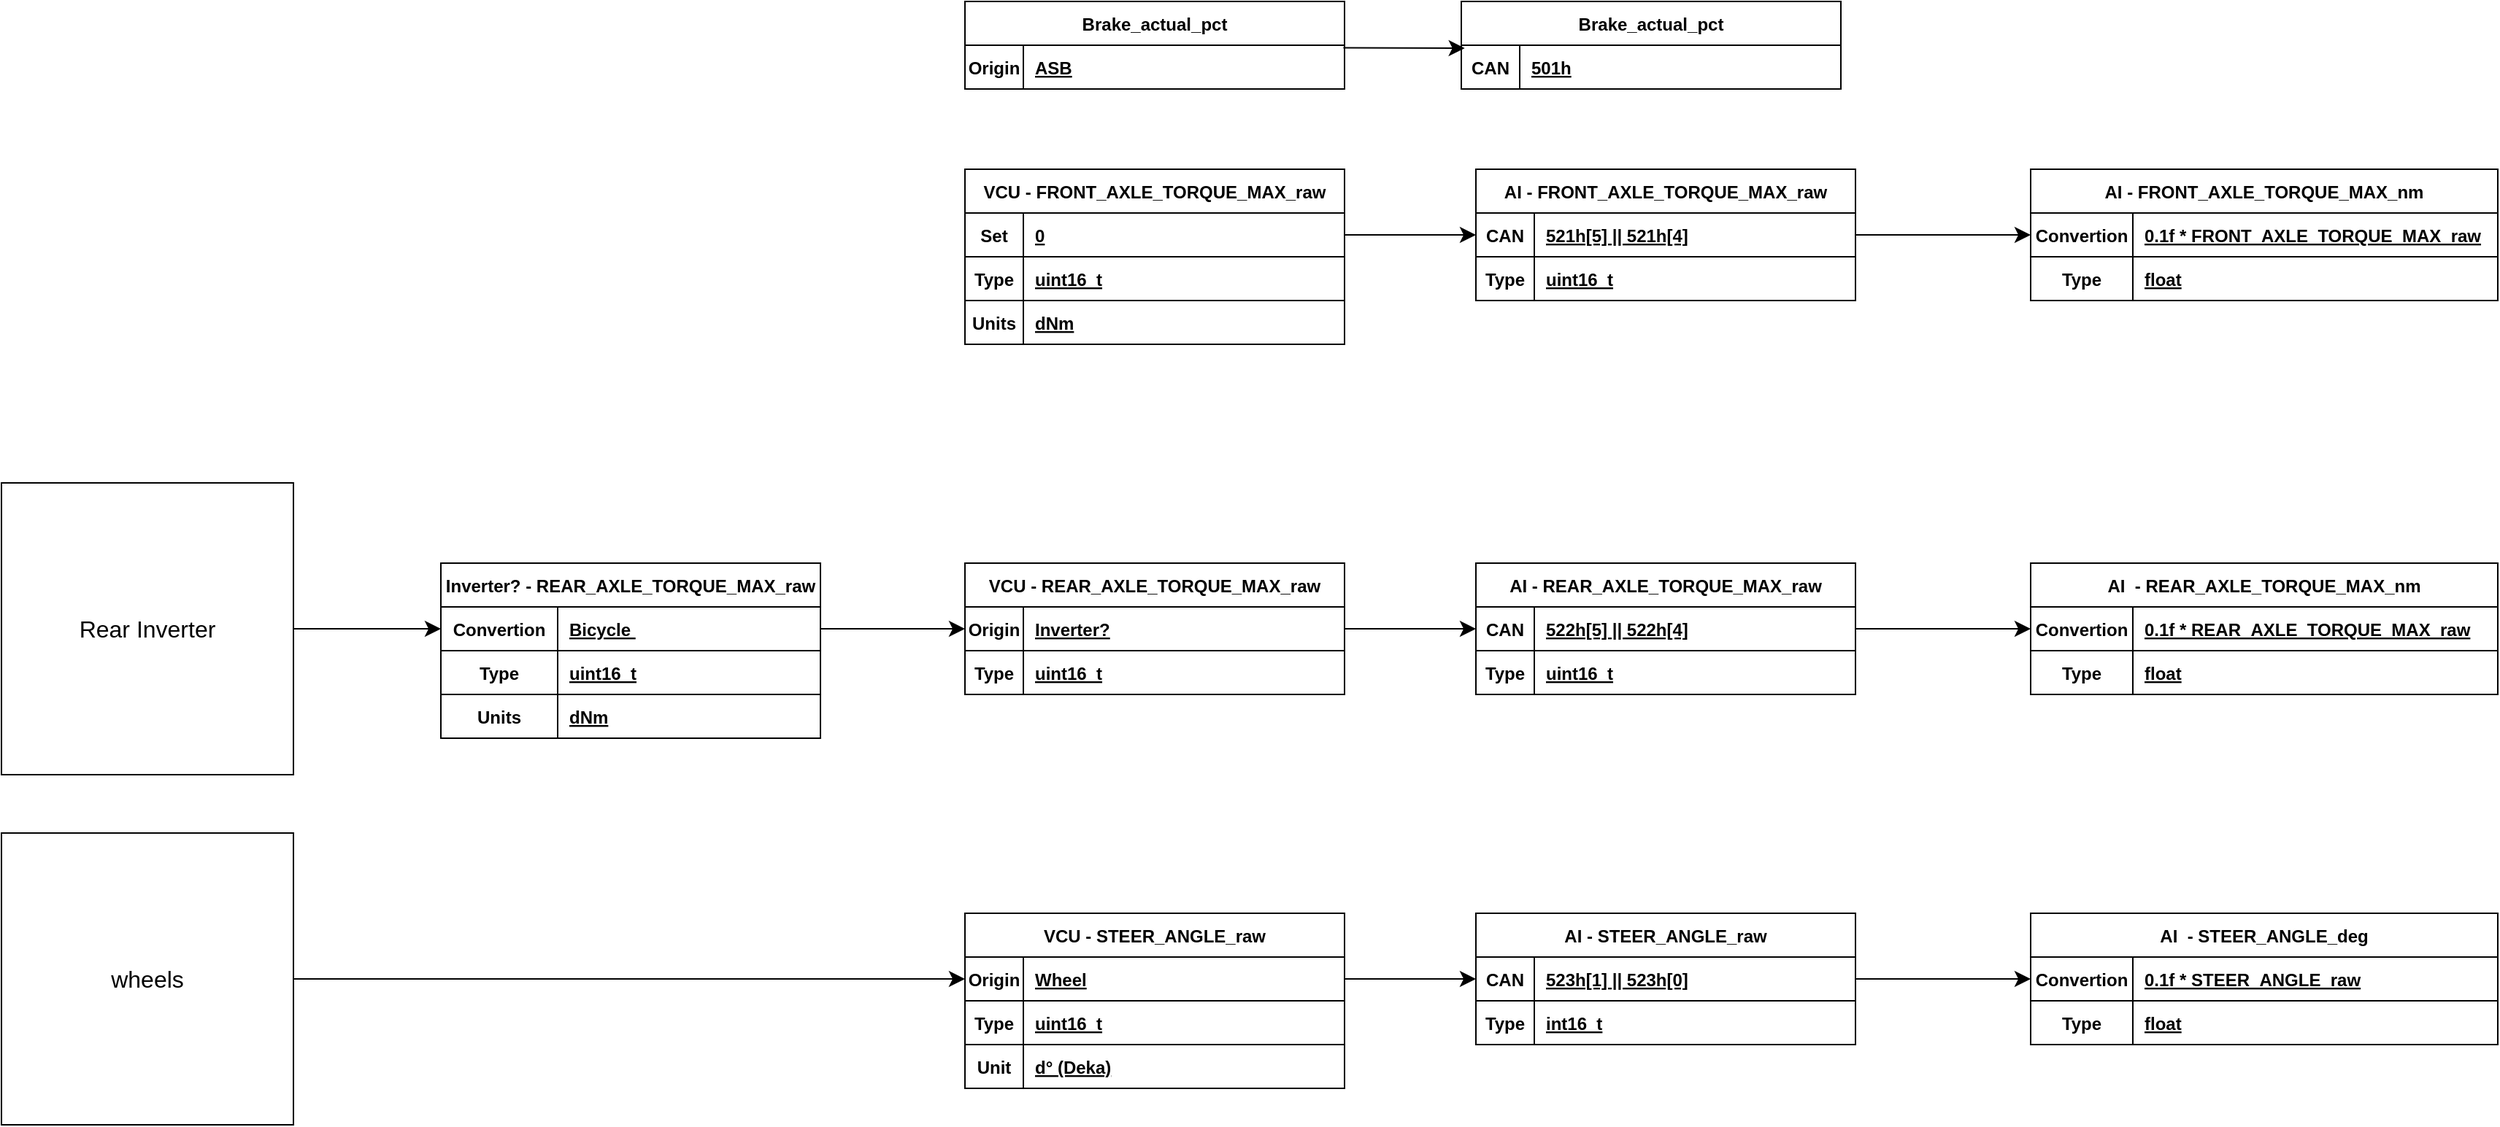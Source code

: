 <mxfile version="20.8.20" type="github">
  <diagram id="R2lEEEUBdFMjLlhIrx00" name="Page-1">
    <mxGraphModel dx="2085" dy="636" grid="1" gridSize="10" guides="1" tooltips="1" connect="1" arrows="1" fold="1" page="1" pageScale="1" pageWidth="850" pageHeight="1100" math="0" shadow="0" extFonts="Permanent Marker^https://fonts.googleapis.com/css?family=Permanent+Marker">
      <root>
        <mxCell id="0" />
        <mxCell id="1" parent="0" />
        <mxCell id="C-vyLk0tnHw3VtMMgP7b-23" value="Brake_actual_pct" style="shape=table;startSize=30;container=1;collapsible=1;childLayout=tableLayout;fixedRows=1;rowLines=0;fontStyle=1;align=center;resizeLast=1;" parent="1" vertex="1">
          <mxGeometry x="110" y="135" width="260" height="60" as="geometry" />
        </mxCell>
        <mxCell id="C-vyLk0tnHw3VtMMgP7b-24" value="" style="shape=partialRectangle;collapsible=0;dropTarget=0;pointerEvents=0;fillColor=none;points=[[0,0.5],[1,0.5]];portConstraint=eastwest;top=0;left=0;right=0;bottom=1;" parent="C-vyLk0tnHw3VtMMgP7b-23" vertex="1">
          <mxGeometry y="30" width="260" height="30" as="geometry" />
        </mxCell>
        <mxCell id="C-vyLk0tnHw3VtMMgP7b-25" value="Origin" style="shape=partialRectangle;overflow=hidden;connectable=0;fillColor=none;top=0;left=0;bottom=0;right=0;fontStyle=1;" parent="C-vyLk0tnHw3VtMMgP7b-24" vertex="1">
          <mxGeometry width="40" height="30" as="geometry">
            <mxRectangle width="40" height="30" as="alternateBounds" />
          </mxGeometry>
        </mxCell>
        <mxCell id="C-vyLk0tnHw3VtMMgP7b-26" value="ASB" style="shape=partialRectangle;overflow=hidden;connectable=0;fillColor=none;top=0;left=0;bottom=0;right=0;align=left;spacingLeft=6;fontStyle=5;" parent="C-vyLk0tnHw3VtMMgP7b-24" vertex="1">
          <mxGeometry x="40" width="220" height="30" as="geometry">
            <mxRectangle width="220" height="30" as="alternateBounds" />
          </mxGeometry>
        </mxCell>
        <mxCell id="D5XMz5eqj71_eWOCRdAA-5" value="Brake_actual_pct" style="shape=table;startSize=30;container=1;collapsible=1;childLayout=tableLayout;fixedRows=1;rowLines=0;fontStyle=1;align=center;resizeLast=1;" parent="1" vertex="1">
          <mxGeometry x="450" y="135" width="260" height="60" as="geometry" />
        </mxCell>
        <mxCell id="D5XMz5eqj71_eWOCRdAA-6" value="" style="shape=partialRectangle;collapsible=0;dropTarget=0;pointerEvents=0;fillColor=none;points=[[0,0.5],[1,0.5]];portConstraint=eastwest;top=0;left=0;right=0;bottom=1;" parent="D5XMz5eqj71_eWOCRdAA-5" vertex="1">
          <mxGeometry y="30" width="260" height="30" as="geometry" />
        </mxCell>
        <mxCell id="D5XMz5eqj71_eWOCRdAA-7" value="CAN" style="shape=partialRectangle;overflow=hidden;connectable=0;fillColor=none;top=0;left=0;bottom=0;right=0;fontStyle=1;" parent="D5XMz5eqj71_eWOCRdAA-6" vertex="1">
          <mxGeometry width="40" height="30" as="geometry">
            <mxRectangle width="40" height="30" as="alternateBounds" />
          </mxGeometry>
        </mxCell>
        <mxCell id="D5XMz5eqj71_eWOCRdAA-8" value="501h" style="shape=partialRectangle;overflow=hidden;connectable=0;fillColor=none;top=0;left=0;bottom=0;right=0;align=left;spacingLeft=6;fontStyle=5;" parent="D5XMz5eqj71_eWOCRdAA-6" vertex="1">
          <mxGeometry x="40" width="220" height="30" as="geometry">
            <mxRectangle width="220" height="30" as="alternateBounds" />
          </mxGeometry>
        </mxCell>
        <mxCell id="qascLJGQE6xYGhvgeqle-1" value="VCU - FRONT_AXLE_TORQUE_MAX_raw" style="shape=table;startSize=30;container=1;collapsible=1;childLayout=tableLayout;fixedRows=1;rowLines=0;fontStyle=1;align=center;resizeLast=1;" vertex="1" parent="1">
          <mxGeometry x="110" y="250" width="260" height="120" as="geometry" />
        </mxCell>
        <mxCell id="qascLJGQE6xYGhvgeqle-9" value="" style="shape=partialRectangle;collapsible=0;dropTarget=0;pointerEvents=0;fillColor=none;points=[[0,0.5],[1,0.5]];portConstraint=eastwest;top=0;left=0;right=0;bottom=1;" vertex="1" parent="qascLJGQE6xYGhvgeqle-1">
          <mxGeometry y="30" width="260" height="30" as="geometry" />
        </mxCell>
        <mxCell id="qascLJGQE6xYGhvgeqle-10" value="Set" style="shape=partialRectangle;overflow=hidden;connectable=0;fillColor=none;top=0;left=0;bottom=0;right=0;fontStyle=1;" vertex="1" parent="qascLJGQE6xYGhvgeqle-9">
          <mxGeometry width="40" height="30" as="geometry">
            <mxRectangle width="40" height="30" as="alternateBounds" />
          </mxGeometry>
        </mxCell>
        <mxCell id="qascLJGQE6xYGhvgeqle-11" value="0" style="shape=partialRectangle;overflow=hidden;connectable=0;fillColor=none;top=0;left=0;bottom=0;right=0;align=left;spacingLeft=6;fontStyle=5;" vertex="1" parent="qascLJGQE6xYGhvgeqle-9">
          <mxGeometry x="40" width="220" height="30" as="geometry">
            <mxRectangle width="220" height="30" as="alternateBounds" />
          </mxGeometry>
        </mxCell>
        <mxCell id="qascLJGQE6xYGhvgeqle-2" value="" style="shape=partialRectangle;collapsible=0;dropTarget=0;pointerEvents=0;fillColor=none;points=[[0,0.5],[1,0.5]];portConstraint=eastwest;top=0;left=0;right=0;bottom=1;" vertex="1" parent="qascLJGQE6xYGhvgeqle-1">
          <mxGeometry y="60" width="260" height="30" as="geometry" />
        </mxCell>
        <mxCell id="qascLJGQE6xYGhvgeqle-3" value="Type" style="shape=partialRectangle;overflow=hidden;connectable=0;fillColor=none;top=0;left=0;bottom=0;right=0;fontStyle=1;" vertex="1" parent="qascLJGQE6xYGhvgeqle-2">
          <mxGeometry width="40" height="30" as="geometry">
            <mxRectangle width="40" height="30" as="alternateBounds" />
          </mxGeometry>
        </mxCell>
        <mxCell id="qascLJGQE6xYGhvgeqle-4" value="uint16_t" style="shape=partialRectangle;overflow=hidden;connectable=0;fillColor=none;top=0;left=0;bottom=0;right=0;align=left;spacingLeft=6;fontStyle=5;" vertex="1" parent="qascLJGQE6xYGhvgeqle-2">
          <mxGeometry x="40" width="220" height="30" as="geometry">
            <mxRectangle width="220" height="30" as="alternateBounds" />
          </mxGeometry>
        </mxCell>
        <mxCell id="qascLJGQE6xYGhvgeqle-121" value="" style="shape=partialRectangle;collapsible=0;dropTarget=0;pointerEvents=0;fillColor=none;points=[[0,0.5],[1,0.5]];portConstraint=eastwest;top=0;left=0;right=0;bottom=1;" vertex="1" parent="qascLJGQE6xYGhvgeqle-1">
          <mxGeometry y="90" width="260" height="30" as="geometry" />
        </mxCell>
        <mxCell id="qascLJGQE6xYGhvgeqle-122" value="Units" style="shape=partialRectangle;overflow=hidden;connectable=0;fillColor=none;top=0;left=0;bottom=0;right=0;fontStyle=1;" vertex="1" parent="qascLJGQE6xYGhvgeqle-121">
          <mxGeometry width="40" height="30" as="geometry">
            <mxRectangle width="40" height="30" as="alternateBounds" />
          </mxGeometry>
        </mxCell>
        <mxCell id="qascLJGQE6xYGhvgeqle-123" value="dNm" style="shape=partialRectangle;overflow=hidden;connectable=0;fillColor=none;top=0;left=0;bottom=0;right=0;align=left;spacingLeft=6;fontStyle=5;" vertex="1" parent="qascLJGQE6xYGhvgeqle-121">
          <mxGeometry x="40" width="220" height="30" as="geometry">
            <mxRectangle width="220" height="30" as="alternateBounds" />
          </mxGeometry>
        </mxCell>
        <mxCell id="qascLJGQE6xYGhvgeqle-12" value="AI - FRONT_AXLE_TORQUE_MAX_raw" style="shape=table;startSize=30;container=1;collapsible=1;childLayout=tableLayout;fixedRows=1;rowLines=0;fontStyle=1;align=center;resizeLast=1;" vertex="1" parent="1">
          <mxGeometry x="460" y="250" width="260" height="90" as="geometry" />
        </mxCell>
        <mxCell id="qascLJGQE6xYGhvgeqle-17" value="" style="shape=partialRectangle;collapsible=0;dropTarget=0;pointerEvents=0;fillColor=none;points=[[0,0.5],[1,0.5]];portConstraint=eastwest;top=0;left=0;right=0;bottom=1;" vertex="1" parent="qascLJGQE6xYGhvgeqle-12">
          <mxGeometry y="30" width="260" height="30" as="geometry" />
        </mxCell>
        <mxCell id="qascLJGQE6xYGhvgeqle-18" value="CAN" style="shape=partialRectangle;overflow=hidden;connectable=0;fillColor=none;top=0;left=0;bottom=0;right=0;fontStyle=1;" vertex="1" parent="qascLJGQE6xYGhvgeqle-17">
          <mxGeometry width="40" height="30" as="geometry">
            <mxRectangle width="40" height="30" as="alternateBounds" />
          </mxGeometry>
        </mxCell>
        <mxCell id="qascLJGQE6xYGhvgeqle-19" value="521h[5] || 521h[4]" style="shape=partialRectangle;overflow=hidden;connectable=0;fillColor=none;top=0;left=0;bottom=0;right=0;align=left;spacingLeft=6;fontStyle=5;" vertex="1" parent="qascLJGQE6xYGhvgeqle-17">
          <mxGeometry x="40" width="220" height="30" as="geometry">
            <mxRectangle width="220" height="30" as="alternateBounds" />
          </mxGeometry>
        </mxCell>
        <mxCell id="qascLJGQE6xYGhvgeqle-13" value="" style="shape=partialRectangle;collapsible=0;dropTarget=0;pointerEvents=0;fillColor=none;points=[[0,0.5],[1,0.5]];portConstraint=eastwest;top=0;left=0;right=0;bottom=1;" vertex="1" parent="qascLJGQE6xYGhvgeqle-12">
          <mxGeometry y="60" width="260" height="30" as="geometry" />
        </mxCell>
        <mxCell id="qascLJGQE6xYGhvgeqle-14" value="Type" style="shape=partialRectangle;overflow=hidden;connectable=0;fillColor=none;top=0;left=0;bottom=0;right=0;fontStyle=1;" vertex="1" parent="qascLJGQE6xYGhvgeqle-13">
          <mxGeometry width="40" height="30" as="geometry">
            <mxRectangle width="40" height="30" as="alternateBounds" />
          </mxGeometry>
        </mxCell>
        <mxCell id="qascLJGQE6xYGhvgeqle-15" value="uint16_t" style="shape=partialRectangle;overflow=hidden;connectable=0;fillColor=none;top=0;left=0;bottom=0;right=0;align=left;spacingLeft=6;fontStyle=5;" vertex="1" parent="qascLJGQE6xYGhvgeqle-13">
          <mxGeometry x="40" width="220" height="30" as="geometry">
            <mxRectangle width="220" height="30" as="alternateBounds" />
          </mxGeometry>
        </mxCell>
        <mxCell id="qascLJGQE6xYGhvgeqle-20" style="edgeStyle=none;curved=1;rounded=0;orthogonalLoop=1;jettySize=auto;html=1;entryX=0;entryY=0.5;entryDx=0;entryDy=0;fontSize=12;startSize=8;endSize=8;" edge="1" parent="1" source="qascLJGQE6xYGhvgeqle-9" target="qascLJGQE6xYGhvgeqle-17">
          <mxGeometry relative="1" as="geometry" />
        </mxCell>
        <mxCell id="qascLJGQE6xYGhvgeqle-21" style="edgeStyle=none;curved=1;rounded=0;orthogonalLoop=1;jettySize=auto;html=1;entryX=0.009;entryY=0.067;entryDx=0;entryDy=0;entryPerimeter=0;fontSize=12;startSize=8;endSize=8;exitX=0.997;exitY=0.06;exitDx=0;exitDy=0;exitPerimeter=0;" edge="1" parent="1" source="C-vyLk0tnHw3VtMMgP7b-24" target="D5XMz5eqj71_eWOCRdAA-6">
          <mxGeometry relative="1" as="geometry" />
        </mxCell>
        <mxCell id="qascLJGQE6xYGhvgeqle-22" value="AI - FRONT_AXLE_TORQUE_MAX_nm" style="shape=table;startSize=30;container=1;collapsible=1;childLayout=tableLayout;fixedRows=1;rowLines=0;fontStyle=1;align=center;resizeLast=1;" vertex="1" parent="1">
          <mxGeometry x="840" y="250" width="320" height="90" as="geometry" />
        </mxCell>
        <mxCell id="qascLJGQE6xYGhvgeqle-23" value="" style="shape=partialRectangle;collapsible=0;dropTarget=0;pointerEvents=0;fillColor=none;points=[[0,0.5],[1,0.5]];portConstraint=eastwest;top=0;left=0;right=0;bottom=1;" vertex="1" parent="qascLJGQE6xYGhvgeqle-22">
          <mxGeometry y="30" width="320" height="30" as="geometry" />
        </mxCell>
        <mxCell id="qascLJGQE6xYGhvgeqle-24" value="Convertion" style="shape=partialRectangle;overflow=hidden;connectable=0;fillColor=none;top=0;left=0;bottom=0;right=0;fontStyle=1;" vertex="1" parent="qascLJGQE6xYGhvgeqle-23">
          <mxGeometry width="70" height="30" as="geometry">
            <mxRectangle width="70" height="30" as="alternateBounds" />
          </mxGeometry>
        </mxCell>
        <mxCell id="qascLJGQE6xYGhvgeqle-25" value="0.1f * FRONT_AXLE_TORQUE_MAX_raw" style="shape=partialRectangle;overflow=hidden;connectable=0;fillColor=none;top=0;left=0;bottom=0;right=0;align=left;spacingLeft=6;fontStyle=5;" vertex="1" parent="qascLJGQE6xYGhvgeqle-23">
          <mxGeometry x="70" width="250" height="30" as="geometry">
            <mxRectangle width="250" height="30" as="alternateBounds" />
          </mxGeometry>
        </mxCell>
        <mxCell id="qascLJGQE6xYGhvgeqle-26" value="" style="shape=partialRectangle;collapsible=0;dropTarget=0;pointerEvents=0;fillColor=none;points=[[0,0.5],[1,0.5]];portConstraint=eastwest;top=0;left=0;right=0;bottom=1;" vertex="1" parent="qascLJGQE6xYGhvgeqle-22">
          <mxGeometry y="60" width="320" height="30" as="geometry" />
        </mxCell>
        <mxCell id="qascLJGQE6xYGhvgeqle-27" value="Type" style="shape=partialRectangle;overflow=hidden;connectable=0;fillColor=none;top=0;left=0;bottom=0;right=0;fontStyle=1;" vertex="1" parent="qascLJGQE6xYGhvgeqle-26">
          <mxGeometry width="70" height="30" as="geometry">
            <mxRectangle width="70" height="30" as="alternateBounds" />
          </mxGeometry>
        </mxCell>
        <mxCell id="qascLJGQE6xYGhvgeqle-28" value="float" style="shape=partialRectangle;overflow=hidden;connectable=0;fillColor=none;top=0;left=0;bottom=0;right=0;align=left;spacingLeft=6;fontStyle=5;" vertex="1" parent="qascLJGQE6xYGhvgeqle-26">
          <mxGeometry x="70" width="250" height="30" as="geometry">
            <mxRectangle width="250" height="30" as="alternateBounds" />
          </mxGeometry>
        </mxCell>
        <mxCell id="qascLJGQE6xYGhvgeqle-29" style="edgeStyle=none;curved=1;rounded=0;orthogonalLoop=1;jettySize=auto;html=1;entryX=0;entryY=0.5;entryDx=0;entryDy=0;fontSize=12;startSize=8;endSize=8;" edge="1" parent="1" source="qascLJGQE6xYGhvgeqle-17" target="qascLJGQE6xYGhvgeqle-23">
          <mxGeometry relative="1" as="geometry" />
        </mxCell>
        <mxCell id="qascLJGQE6xYGhvgeqle-73" value="VCU - REAR_AXLE_TORQUE_MAX_raw" style="shape=table;startSize=30;container=1;collapsible=1;childLayout=tableLayout;fixedRows=1;rowLines=0;fontStyle=1;align=center;resizeLast=1;" vertex="1" parent="1">
          <mxGeometry x="110" y="520" width="260" height="90" as="geometry" />
        </mxCell>
        <mxCell id="qascLJGQE6xYGhvgeqle-74" value="" style="shape=partialRectangle;collapsible=0;dropTarget=0;pointerEvents=0;fillColor=none;points=[[0,0.5],[1,0.5]];portConstraint=eastwest;top=0;left=0;right=0;bottom=1;" vertex="1" parent="qascLJGQE6xYGhvgeqle-73">
          <mxGeometry y="30" width="260" height="30" as="geometry" />
        </mxCell>
        <mxCell id="qascLJGQE6xYGhvgeqle-75" value="Origin" style="shape=partialRectangle;overflow=hidden;connectable=0;fillColor=none;top=0;left=0;bottom=0;right=0;fontStyle=1;" vertex="1" parent="qascLJGQE6xYGhvgeqle-74">
          <mxGeometry width="40" height="30" as="geometry">
            <mxRectangle width="40" height="30" as="alternateBounds" />
          </mxGeometry>
        </mxCell>
        <mxCell id="qascLJGQE6xYGhvgeqle-76" value="Inverter?" style="shape=partialRectangle;overflow=hidden;connectable=0;fillColor=none;top=0;left=0;bottom=0;right=0;align=left;spacingLeft=6;fontStyle=5;" vertex="1" parent="qascLJGQE6xYGhvgeqle-74">
          <mxGeometry x="40" width="220" height="30" as="geometry">
            <mxRectangle width="220" height="30" as="alternateBounds" />
          </mxGeometry>
        </mxCell>
        <mxCell id="qascLJGQE6xYGhvgeqle-77" value="" style="shape=partialRectangle;collapsible=0;dropTarget=0;pointerEvents=0;fillColor=none;points=[[0,0.5],[1,0.5]];portConstraint=eastwest;top=0;left=0;right=0;bottom=1;" vertex="1" parent="qascLJGQE6xYGhvgeqle-73">
          <mxGeometry y="60" width="260" height="30" as="geometry" />
        </mxCell>
        <mxCell id="qascLJGQE6xYGhvgeqle-78" value="Type" style="shape=partialRectangle;overflow=hidden;connectable=0;fillColor=none;top=0;left=0;bottom=0;right=0;fontStyle=1;" vertex="1" parent="qascLJGQE6xYGhvgeqle-77">
          <mxGeometry width="40" height="30" as="geometry">
            <mxRectangle width="40" height="30" as="alternateBounds" />
          </mxGeometry>
        </mxCell>
        <mxCell id="qascLJGQE6xYGhvgeqle-79" value="uint16_t" style="shape=partialRectangle;overflow=hidden;connectable=0;fillColor=none;top=0;left=0;bottom=0;right=0;align=left;spacingLeft=6;fontStyle=5;" vertex="1" parent="qascLJGQE6xYGhvgeqle-77">
          <mxGeometry x="40" width="220" height="30" as="geometry">
            <mxRectangle width="220" height="30" as="alternateBounds" />
          </mxGeometry>
        </mxCell>
        <mxCell id="qascLJGQE6xYGhvgeqle-80" value="AI - REAR_AXLE_TORQUE_MAX_raw" style="shape=table;startSize=30;container=1;collapsible=1;childLayout=tableLayout;fixedRows=1;rowLines=0;fontStyle=1;align=center;resizeLast=1;" vertex="1" parent="1">
          <mxGeometry x="460" y="520" width="260" height="90" as="geometry" />
        </mxCell>
        <mxCell id="qascLJGQE6xYGhvgeqle-81" value="" style="shape=partialRectangle;collapsible=0;dropTarget=0;pointerEvents=0;fillColor=none;points=[[0,0.5],[1,0.5]];portConstraint=eastwest;top=0;left=0;right=0;bottom=1;" vertex="1" parent="qascLJGQE6xYGhvgeqle-80">
          <mxGeometry y="30" width="260" height="30" as="geometry" />
        </mxCell>
        <mxCell id="qascLJGQE6xYGhvgeqle-82" value="CAN" style="shape=partialRectangle;overflow=hidden;connectable=0;fillColor=none;top=0;left=0;bottom=0;right=0;fontStyle=1;" vertex="1" parent="qascLJGQE6xYGhvgeqle-81">
          <mxGeometry width="40" height="30" as="geometry">
            <mxRectangle width="40" height="30" as="alternateBounds" />
          </mxGeometry>
        </mxCell>
        <mxCell id="qascLJGQE6xYGhvgeqle-83" value="522h[5] || 522h[4]" style="shape=partialRectangle;overflow=hidden;connectable=0;fillColor=none;top=0;left=0;bottom=0;right=0;align=left;spacingLeft=6;fontStyle=5;" vertex="1" parent="qascLJGQE6xYGhvgeqle-81">
          <mxGeometry x="40" width="220" height="30" as="geometry">
            <mxRectangle width="220" height="30" as="alternateBounds" />
          </mxGeometry>
        </mxCell>
        <mxCell id="qascLJGQE6xYGhvgeqle-84" value="" style="shape=partialRectangle;collapsible=0;dropTarget=0;pointerEvents=0;fillColor=none;points=[[0,0.5],[1,0.5]];portConstraint=eastwest;top=0;left=0;right=0;bottom=1;" vertex="1" parent="qascLJGQE6xYGhvgeqle-80">
          <mxGeometry y="60" width="260" height="30" as="geometry" />
        </mxCell>
        <mxCell id="qascLJGQE6xYGhvgeqle-85" value="Type" style="shape=partialRectangle;overflow=hidden;connectable=0;fillColor=none;top=0;left=0;bottom=0;right=0;fontStyle=1;" vertex="1" parent="qascLJGQE6xYGhvgeqle-84">
          <mxGeometry width="40" height="30" as="geometry">
            <mxRectangle width="40" height="30" as="alternateBounds" />
          </mxGeometry>
        </mxCell>
        <mxCell id="qascLJGQE6xYGhvgeqle-86" value="uint16_t" style="shape=partialRectangle;overflow=hidden;connectable=0;fillColor=none;top=0;left=0;bottom=0;right=0;align=left;spacingLeft=6;fontStyle=5;" vertex="1" parent="qascLJGQE6xYGhvgeqle-84">
          <mxGeometry x="40" width="220" height="30" as="geometry">
            <mxRectangle width="220" height="30" as="alternateBounds" />
          </mxGeometry>
        </mxCell>
        <mxCell id="qascLJGQE6xYGhvgeqle-87" style="edgeStyle=none;curved=1;rounded=0;orthogonalLoop=1;jettySize=auto;html=1;entryX=0;entryY=0.5;entryDx=0;entryDy=0;fontSize=12;startSize=8;endSize=8;" edge="1" parent="1" source="qascLJGQE6xYGhvgeqle-74" target="qascLJGQE6xYGhvgeqle-81">
          <mxGeometry relative="1" as="geometry" />
        </mxCell>
        <mxCell id="qascLJGQE6xYGhvgeqle-88" value="AI  - REAR_AXLE_TORQUE_MAX_nm" style="shape=table;startSize=30;container=1;collapsible=1;childLayout=tableLayout;fixedRows=1;rowLines=0;fontStyle=1;align=center;resizeLast=1;" vertex="1" parent="1">
          <mxGeometry x="840" y="520" width="320" height="90" as="geometry" />
        </mxCell>
        <mxCell id="qascLJGQE6xYGhvgeqle-89" value="" style="shape=partialRectangle;collapsible=0;dropTarget=0;pointerEvents=0;fillColor=none;points=[[0,0.5],[1,0.5]];portConstraint=eastwest;top=0;left=0;right=0;bottom=1;" vertex="1" parent="qascLJGQE6xYGhvgeqle-88">
          <mxGeometry y="30" width="320" height="30" as="geometry" />
        </mxCell>
        <mxCell id="qascLJGQE6xYGhvgeqle-90" value="Convertion" style="shape=partialRectangle;overflow=hidden;connectable=0;fillColor=none;top=0;left=0;bottom=0;right=0;fontStyle=1;" vertex="1" parent="qascLJGQE6xYGhvgeqle-89">
          <mxGeometry width="70" height="30" as="geometry">
            <mxRectangle width="70" height="30" as="alternateBounds" />
          </mxGeometry>
        </mxCell>
        <mxCell id="qascLJGQE6xYGhvgeqle-91" value="0.1f * REAR_AXLE_TORQUE_MAX_raw" style="shape=partialRectangle;overflow=hidden;connectable=0;fillColor=none;top=0;left=0;bottom=0;right=0;align=left;spacingLeft=6;fontStyle=5;" vertex="1" parent="qascLJGQE6xYGhvgeqle-89">
          <mxGeometry x="70" width="250" height="30" as="geometry">
            <mxRectangle width="250" height="30" as="alternateBounds" />
          </mxGeometry>
        </mxCell>
        <mxCell id="qascLJGQE6xYGhvgeqle-92" value="" style="shape=partialRectangle;collapsible=0;dropTarget=0;pointerEvents=0;fillColor=none;points=[[0,0.5],[1,0.5]];portConstraint=eastwest;top=0;left=0;right=0;bottom=1;" vertex="1" parent="qascLJGQE6xYGhvgeqle-88">
          <mxGeometry y="60" width="320" height="30" as="geometry" />
        </mxCell>
        <mxCell id="qascLJGQE6xYGhvgeqle-93" value="Type" style="shape=partialRectangle;overflow=hidden;connectable=0;fillColor=none;top=0;left=0;bottom=0;right=0;fontStyle=1;" vertex="1" parent="qascLJGQE6xYGhvgeqle-92">
          <mxGeometry width="70" height="30" as="geometry">
            <mxRectangle width="70" height="30" as="alternateBounds" />
          </mxGeometry>
        </mxCell>
        <mxCell id="qascLJGQE6xYGhvgeqle-94" value="float" style="shape=partialRectangle;overflow=hidden;connectable=0;fillColor=none;top=0;left=0;bottom=0;right=0;align=left;spacingLeft=6;fontStyle=5;" vertex="1" parent="qascLJGQE6xYGhvgeqle-92">
          <mxGeometry x="70" width="250" height="30" as="geometry">
            <mxRectangle width="250" height="30" as="alternateBounds" />
          </mxGeometry>
        </mxCell>
        <mxCell id="qascLJGQE6xYGhvgeqle-95" style="edgeStyle=none;curved=1;rounded=0;orthogonalLoop=1;jettySize=auto;html=1;entryX=0;entryY=0.5;entryDx=0;entryDy=0;fontSize=12;startSize=8;endSize=8;" edge="1" parent="1" source="qascLJGQE6xYGhvgeqle-81" target="qascLJGQE6xYGhvgeqle-89">
          <mxGeometry relative="1" as="geometry" />
        </mxCell>
        <mxCell id="qascLJGQE6xYGhvgeqle-96" value="Inverter? - REAR_AXLE_TORQUE_MAX_raw" style="shape=table;startSize=30;container=1;collapsible=1;childLayout=tableLayout;fixedRows=1;rowLines=0;fontStyle=1;align=center;resizeLast=1;" vertex="1" parent="1">
          <mxGeometry x="-249" y="520" width="260" height="120" as="geometry" />
        </mxCell>
        <mxCell id="qascLJGQE6xYGhvgeqle-97" value="" style="shape=partialRectangle;collapsible=0;dropTarget=0;pointerEvents=0;fillColor=none;points=[[0,0.5],[1,0.5]];portConstraint=eastwest;top=0;left=0;right=0;bottom=1;" vertex="1" parent="qascLJGQE6xYGhvgeqle-96">
          <mxGeometry y="30" width="260" height="30" as="geometry" />
        </mxCell>
        <mxCell id="qascLJGQE6xYGhvgeqle-98" value="Convertion" style="shape=partialRectangle;overflow=hidden;connectable=0;fillColor=none;top=0;left=0;bottom=0;right=0;fontStyle=1;" vertex="1" parent="qascLJGQE6xYGhvgeqle-97">
          <mxGeometry width="80" height="30" as="geometry">
            <mxRectangle width="80" height="30" as="alternateBounds" />
          </mxGeometry>
        </mxCell>
        <mxCell id="qascLJGQE6xYGhvgeqle-99" value="Bicycle " style="shape=partialRectangle;overflow=hidden;connectable=0;fillColor=none;top=0;left=0;bottom=0;right=0;align=left;spacingLeft=6;fontStyle=5;" vertex="1" parent="qascLJGQE6xYGhvgeqle-97">
          <mxGeometry x="80" width="180" height="30" as="geometry">
            <mxRectangle width="180" height="30" as="alternateBounds" />
          </mxGeometry>
        </mxCell>
        <mxCell id="qascLJGQE6xYGhvgeqle-100" value="" style="shape=partialRectangle;collapsible=0;dropTarget=0;pointerEvents=0;fillColor=none;points=[[0,0.5],[1,0.5]];portConstraint=eastwest;top=0;left=0;right=0;bottom=1;" vertex="1" parent="qascLJGQE6xYGhvgeqle-96">
          <mxGeometry y="60" width="260" height="30" as="geometry" />
        </mxCell>
        <mxCell id="qascLJGQE6xYGhvgeqle-101" value="Type" style="shape=partialRectangle;overflow=hidden;connectable=0;fillColor=none;top=0;left=0;bottom=0;right=0;fontStyle=1;" vertex="1" parent="qascLJGQE6xYGhvgeqle-100">
          <mxGeometry width="80" height="30" as="geometry">
            <mxRectangle width="80" height="30" as="alternateBounds" />
          </mxGeometry>
        </mxCell>
        <mxCell id="qascLJGQE6xYGhvgeqle-102" value="uint16_t" style="shape=partialRectangle;overflow=hidden;connectable=0;fillColor=none;top=0;left=0;bottom=0;right=0;align=left;spacingLeft=6;fontStyle=5;" vertex="1" parent="qascLJGQE6xYGhvgeqle-100">
          <mxGeometry x="80" width="180" height="30" as="geometry">
            <mxRectangle width="180" height="30" as="alternateBounds" />
          </mxGeometry>
        </mxCell>
        <mxCell id="qascLJGQE6xYGhvgeqle-149" value="" style="shape=partialRectangle;collapsible=0;dropTarget=0;pointerEvents=0;fillColor=none;points=[[0,0.5],[1,0.5]];portConstraint=eastwest;top=0;left=0;right=0;bottom=1;" vertex="1" parent="qascLJGQE6xYGhvgeqle-96">
          <mxGeometry y="90" width="260" height="30" as="geometry" />
        </mxCell>
        <mxCell id="qascLJGQE6xYGhvgeqle-150" value="Units" style="shape=partialRectangle;overflow=hidden;connectable=0;fillColor=none;top=0;left=0;bottom=0;right=0;fontStyle=1;" vertex="1" parent="qascLJGQE6xYGhvgeqle-149">
          <mxGeometry width="80" height="30" as="geometry">
            <mxRectangle width="80" height="30" as="alternateBounds" />
          </mxGeometry>
        </mxCell>
        <mxCell id="qascLJGQE6xYGhvgeqle-151" value="dNm" style="shape=partialRectangle;overflow=hidden;connectable=0;fillColor=none;top=0;left=0;bottom=0;right=0;align=left;spacingLeft=6;fontStyle=5;" vertex="1" parent="qascLJGQE6xYGhvgeqle-149">
          <mxGeometry x="80" width="180" height="30" as="geometry">
            <mxRectangle width="180" height="30" as="alternateBounds" />
          </mxGeometry>
        </mxCell>
        <mxCell id="qascLJGQE6xYGhvgeqle-103" value="" style="edgeStyle=none;curved=1;rounded=0;orthogonalLoop=1;jettySize=auto;html=1;fontSize=12;startSize=8;endSize=8;entryX=0;entryY=0.5;entryDx=0;entryDy=0;" edge="1" parent="1" source="qascLJGQE6xYGhvgeqle-97" target="qascLJGQE6xYGhvgeqle-74">
          <mxGeometry relative="1" as="geometry" />
        </mxCell>
        <mxCell id="qascLJGQE6xYGhvgeqle-223" style="edgeStyle=none;curved=1;rounded=0;orthogonalLoop=1;jettySize=auto;html=1;exitX=1;exitY=0.5;exitDx=0;exitDy=0;entryX=0;entryY=0.5;entryDx=0;entryDy=0;fontSize=12;startSize=8;endSize=8;" edge="1" parent="1" source="qascLJGQE6xYGhvgeqle-105" target="qascLJGQE6xYGhvgeqle-97">
          <mxGeometry relative="1" as="geometry" />
        </mxCell>
        <mxCell id="qascLJGQE6xYGhvgeqle-105" value="Rear Inverter" style="whiteSpace=wrap;html=1;aspect=fixed;fontSize=16;" vertex="1" parent="1">
          <mxGeometry x="-550" y="465" width="200" height="200" as="geometry" />
        </mxCell>
        <mxCell id="qascLJGQE6xYGhvgeqle-155" value="VCU - STEER_ANGLE_raw" style="shape=table;startSize=30;container=1;collapsible=1;childLayout=tableLayout;fixedRows=1;rowLines=0;fontStyle=1;align=center;resizeLast=1;" vertex="1" parent="1">
          <mxGeometry x="110" y="760" width="260" height="120" as="geometry" />
        </mxCell>
        <mxCell id="qascLJGQE6xYGhvgeqle-156" value="" style="shape=partialRectangle;collapsible=0;dropTarget=0;pointerEvents=0;fillColor=none;points=[[0,0.5],[1,0.5]];portConstraint=eastwest;top=0;left=0;right=0;bottom=1;" vertex="1" parent="qascLJGQE6xYGhvgeqle-155">
          <mxGeometry y="30" width="260" height="30" as="geometry" />
        </mxCell>
        <mxCell id="qascLJGQE6xYGhvgeqle-157" value="Origin" style="shape=partialRectangle;overflow=hidden;connectable=0;fillColor=none;top=0;left=0;bottom=0;right=0;fontStyle=1;" vertex="1" parent="qascLJGQE6xYGhvgeqle-156">
          <mxGeometry width="40" height="30" as="geometry">
            <mxRectangle width="40" height="30" as="alternateBounds" />
          </mxGeometry>
        </mxCell>
        <mxCell id="qascLJGQE6xYGhvgeqle-158" value="Wheel" style="shape=partialRectangle;overflow=hidden;connectable=0;fillColor=none;top=0;left=0;bottom=0;right=0;align=left;spacingLeft=6;fontStyle=5;" vertex="1" parent="qascLJGQE6xYGhvgeqle-156">
          <mxGeometry x="40" width="220" height="30" as="geometry">
            <mxRectangle width="220" height="30" as="alternateBounds" />
          </mxGeometry>
        </mxCell>
        <mxCell id="qascLJGQE6xYGhvgeqle-159" value="" style="shape=partialRectangle;collapsible=0;dropTarget=0;pointerEvents=0;fillColor=none;points=[[0,0.5],[1,0.5]];portConstraint=eastwest;top=0;left=0;right=0;bottom=1;" vertex="1" parent="qascLJGQE6xYGhvgeqle-155">
          <mxGeometry y="60" width="260" height="30" as="geometry" />
        </mxCell>
        <mxCell id="qascLJGQE6xYGhvgeqle-160" value="Type" style="shape=partialRectangle;overflow=hidden;connectable=0;fillColor=none;top=0;left=0;bottom=0;right=0;fontStyle=1;" vertex="1" parent="qascLJGQE6xYGhvgeqle-159">
          <mxGeometry width="40" height="30" as="geometry">
            <mxRectangle width="40" height="30" as="alternateBounds" />
          </mxGeometry>
        </mxCell>
        <mxCell id="qascLJGQE6xYGhvgeqle-161" value="uint16_t" style="shape=partialRectangle;overflow=hidden;connectable=0;fillColor=none;top=0;left=0;bottom=0;right=0;align=left;spacingLeft=6;fontStyle=5;" vertex="1" parent="qascLJGQE6xYGhvgeqle-159">
          <mxGeometry x="40" width="220" height="30" as="geometry">
            <mxRectangle width="220" height="30" as="alternateBounds" />
          </mxGeometry>
        </mxCell>
        <mxCell id="qascLJGQE6xYGhvgeqle-211" value="" style="shape=partialRectangle;collapsible=0;dropTarget=0;pointerEvents=0;fillColor=none;points=[[0,0.5],[1,0.5]];portConstraint=eastwest;top=0;left=0;right=0;bottom=1;" vertex="1" parent="qascLJGQE6xYGhvgeqle-155">
          <mxGeometry y="90" width="260" height="30" as="geometry" />
        </mxCell>
        <mxCell id="qascLJGQE6xYGhvgeqle-212" value="Unit" style="shape=partialRectangle;overflow=hidden;connectable=0;fillColor=none;top=0;left=0;bottom=0;right=0;fontStyle=1;" vertex="1" parent="qascLJGQE6xYGhvgeqle-211">
          <mxGeometry width="40" height="30" as="geometry">
            <mxRectangle width="40" height="30" as="alternateBounds" />
          </mxGeometry>
        </mxCell>
        <mxCell id="qascLJGQE6xYGhvgeqle-213" value="d° (Deka)" style="shape=partialRectangle;overflow=hidden;connectable=0;fillColor=none;top=0;left=0;bottom=0;right=0;align=left;spacingLeft=6;fontStyle=5;" vertex="1" parent="qascLJGQE6xYGhvgeqle-211">
          <mxGeometry x="40" width="220" height="30" as="geometry">
            <mxRectangle width="220" height="30" as="alternateBounds" />
          </mxGeometry>
        </mxCell>
        <mxCell id="qascLJGQE6xYGhvgeqle-162" value="AI - STEER_ANGLE_raw" style="shape=table;startSize=30;container=1;collapsible=1;childLayout=tableLayout;fixedRows=1;rowLines=0;fontStyle=1;align=center;resizeLast=1;" vertex="1" parent="1">
          <mxGeometry x="460" y="760" width="260" height="90" as="geometry" />
        </mxCell>
        <mxCell id="qascLJGQE6xYGhvgeqle-163" value="" style="shape=partialRectangle;collapsible=0;dropTarget=0;pointerEvents=0;fillColor=none;points=[[0,0.5],[1,0.5]];portConstraint=eastwest;top=0;left=0;right=0;bottom=1;" vertex="1" parent="qascLJGQE6xYGhvgeqle-162">
          <mxGeometry y="30" width="260" height="30" as="geometry" />
        </mxCell>
        <mxCell id="qascLJGQE6xYGhvgeqle-164" value="CAN" style="shape=partialRectangle;overflow=hidden;connectable=0;fillColor=none;top=0;left=0;bottom=0;right=0;fontStyle=1;" vertex="1" parent="qascLJGQE6xYGhvgeqle-163">
          <mxGeometry width="40" height="30" as="geometry">
            <mxRectangle width="40" height="30" as="alternateBounds" />
          </mxGeometry>
        </mxCell>
        <mxCell id="qascLJGQE6xYGhvgeqle-165" value="523h[1] || 523h[0]" style="shape=partialRectangle;overflow=hidden;connectable=0;fillColor=none;top=0;left=0;bottom=0;right=0;align=left;spacingLeft=6;fontStyle=5;" vertex="1" parent="qascLJGQE6xYGhvgeqle-163">
          <mxGeometry x="40" width="220" height="30" as="geometry">
            <mxRectangle width="220" height="30" as="alternateBounds" />
          </mxGeometry>
        </mxCell>
        <mxCell id="qascLJGQE6xYGhvgeqle-166" value="" style="shape=partialRectangle;collapsible=0;dropTarget=0;pointerEvents=0;fillColor=none;points=[[0,0.5],[1,0.5]];portConstraint=eastwest;top=0;left=0;right=0;bottom=1;" vertex="1" parent="qascLJGQE6xYGhvgeqle-162">
          <mxGeometry y="60" width="260" height="30" as="geometry" />
        </mxCell>
        <mxCell id="qascLJGQE6xYGhvgeqle-167" value="Type" style="shape=partialRectangle;overflow=hidden;connectable=0;fillColor=none;top=0;left=0;bottom=0;right=0;fontStyle=1;" vertex="1" parent="qascLJGQE6xYGhvgeqle-166">
          <mxGeometry width="40" height="30" as="geometry">
            <mxRectangle width="40" height="30" as="alternateBounds" />
          </mxGeometry>
        </mxCell>
        <mxCell id="qascLJGQE6xYGhvgeqle-168" value="int16_t" style="shape=partialRectangle;overflow=hidden;connectable=0;fillColor=none;top=0;left=0;bottom=0;right=0;align=left;spacingLeft=6;fontStyle=5;" vertex="1" parent="qascLJGQE6xYGhvgeqle-166">
          <mxGeometry x="40" width="220" height="30" as="geometry">
            <mxRectangle width="220" height="30" as="alternateBounds" />
          </mxGeometry>
        </mxCell>
        <mxCell id="qascLJGQE6xYGhvgeqle-169" style="edgeStyle=none;curved=1;rounded=0;orthogonalLoop=1;jettySize=auto;html=1;entryX=0;entryY=0.5;entryDx=0;entryDy=0;fontSize=12;startSize=8;endSize=8;" edge="1" parent="1" source="qascLJGQE6xYGhvgeqle-156" target="qascLJGQE6xYGhvgeqle-163">
          <mxGeometry relative="1" as="geometry" />
        </mxCell>
        <mxCell id="qascLJGQE6xYGhvgeqle-170" value="AI  - STEER_ANGLE_deg" style="shape=table;startSize=30;container=1;collapsible=1;childLayout=tableLayout;fixedRows=1;rowLines=0;fontStyle=1;align=center;resizeLast=1;" vertex="1" parent="1">
          <mxGeometry x="840" y="760" width="320" height="90" as="geometry" />
        </mxCell>
        <mxCell id="qascLJGQE6xYGhvgeqle-171" value="" style="shape=partialRectangle;collapsible=0;dropTarget=0;pointerEvents=0;fillColor=none;points=[[0,0.5],[1,0.5]];portConstraint=eastwest;top=0;left=0;right=0;bottom=1;" vertex="1" parent="qascLJGQE6xYGhvgeqle-170">
          <mxGeometry y="30" width="320" height="30" as="geometry" />
        </mxCell>
        <mxCell id="qascLJGQE6xYGhvgeqle-172" value="Convertion" style="shape=partialRectangle;overflow=hidden;connectable=0;fillColor=none;top=0;left=0;bottom=0;right=0;fontStyle=1;" vertex="1" parent="qascLJGQE6xYGhvgeqle-171">
          <mxGeometry width="70" height="30" as="geometry">
            <mxRectangle width="70" height="30" as="alternateBounds" />
          </mxGeometry>
        </mxCell>
        <mxCell id="qascLJGQE6xYGhvgeqle-173" value="0.1f * STEER_ANGLE_raw" style="shape=partialRectangle;overflow=hidden;connectable=0;fillColor=none;top=0;left=0;bottom=0;right=0;align=left;spacingLeft=6;fontStyle=5;" vertex="1" parent="qascLJGQE6xYGhvgeqle-171">
          <mxGeometry x="70" width="250" height="30" as="geometry">
            <mxRectangle width="250" height="30" as="alternateBounds" />
          </mxGeometry>
        </mxCell>
        <mxCell id="qascLJGQE6xYGhvgeqle-174" value="" style="shape=partialRectangle;collapsible=0;dropTarget=0;pointerEvents=0;fillColor=none;points=[[0,0.5],[1,0.5]];portConstraint=eastwest;top=0;left=0;right=0;bottom=1;" vertex="1" parent="qascLJGQE6xYGhvgeqle-170">
          <mxGeometry y="60" width="320" height="30" as="geometry" />
        </mxCell>
        <mxCell id="qascLJGQE6xYGhvgeqle-175" value="Type" style="shape=partialRectangle;overflow=hidden;connectable=0;fillColor=none;top=0;left=0;bottom=0;right=0;fontStyle=1;" vertex="1" parent="qascLJGQE6xYGhvgeqle-174">
          <mxGeometry width="70" height="30" as="geometry">
            <mxRectangle width="70" height="30" as="alternateBounds" />
          </mxGeometry>
        </mxCell>
        <mxCell id="qascLJGQE6xYGhvgeqle-176" value="float" style="shape=partialRectangle;overflow=hidden;connectable=0;fillColor=none;top=0;left=0;bottom=0;right=0;align=left;spacingLeft=6;fontStyle=5;" vertex="1" parent="qascLJGQE6xYGhvgeqle-174">
          <mxGeometry x="70" width="250" height="30" as="geometry">
            <mxRectangle width="250" height="30" as="alternateBounds" />
          </mxGeometry>
        </mxCell>
        <mxCell id="qascLJGQE6xYGhvgeqle-177" style="edgeStyle=none;curved=1;rounded=0;orthogonalLoop=1;jettySize=auto;html=1;entryX=0;entryY=0.5;entryDx=0;entryDy=0;fontSize=12;startSize=8;endSize=8;" edge="1" parent="1" source="qascLJGQE6xYGhvgeqle-163" target="qascLJGQE6xYGhvgeqle-171">
          <mxGeometry relative="1" as="geometry" />
        </mxCell>
        <mxCell id="qascLJGQE6xYGhvgeqle-222" style="edgeStyle=none;curved=1;rounded=0;orthogonalLoop=1;jettySize=auto;html=1;exitX=1;exitY=0.5;exitDx=0;exitDy=0;fontSize=12;startSize=8;endSize=8;" edge="1" parent="1" source="qascLJGQE6xYGhvgeqle-190" target="qascLJGQE6xYGhvgeqle-156">
          <mxGeometry relative="1" as="geometry" />
        </mxCell>
        <mxCell id="qascLJGQE6xYGhvgeqle-190" value="wheels" style="whiteSpace=wrap;html=1;aspect=fixed;fontSize=16;" vertex="1" parent="1">
          <mxGeometry x="-550" y="705" width="200" height="200" as="geometry" />
        </mxCell>
      </root>
    </mxGraphModel>
  </diagram>
</mxfile>
